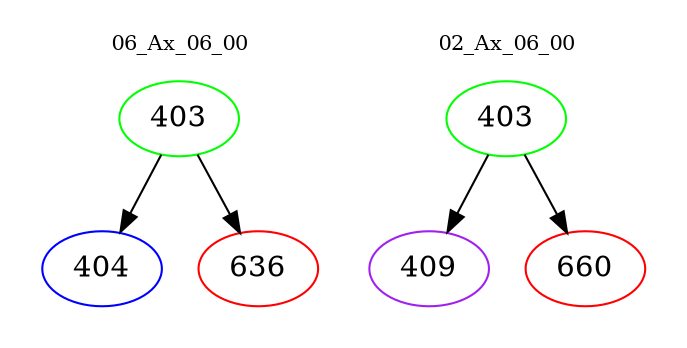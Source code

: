 digraph{
subgraph cluster_0 {
color = white
label = "06_Ax_06_00";
fontsize=10;
T0_403 [label="403", color="green"]
T0_403 -> T0_404 [color="black"]
T0_404 [label="404", color="blue"]
T0_403 -> T0_636 [color="black"]
T0_636 [label="636", color="red"]
}
subgraph cluster_1 {
color = white
label = "02_Ax_06_00";
fontsize=10;
T1_403 [label="403", color="green"]
T1_403 -> T1_409 [color="black"]
T1_409 [label="409", color="purple"]
T1_403 -> T1_660 [color="black"]
T1_660 [label="660", color="red"]
}
}
